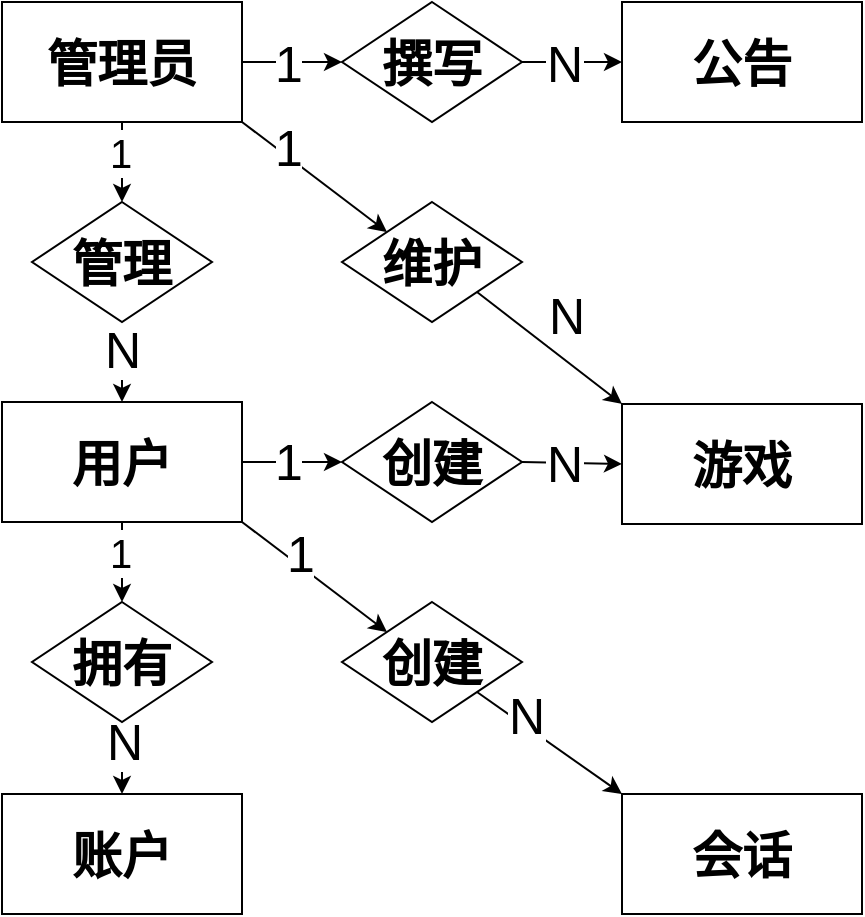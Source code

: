 <mxfile>
    <diagram id="LUYgUR6mbUMBfp7TSvP_" name="第 1 页">
        <mxGraphModel dx="604" dy="445" grid="1" gridSize="10" guides="1" tooltips="1" connect="1" arrows="1" fold="1" page="1" pageScale="1" pageWidth="827" pageHeight="1169" math="0" shadow="0">
            <root>
                <mxCell id="0"/>
                <mxCell id="1" parent="0"/>
                <mxCell id="19" value="" style="edgeStyle=none;html=1;fontSize=25;exitX=1;exitY=1;exitDx=0;exitDy=0;entryX=0;entryY=0;entryDx=0;entryDy=0;" parent="1" source="2" target="18" edge="1">
                    <mxGeometry relative="1" as="geometry">
                        <mxPoint x="170" y="680" as="sourcePoint"/>
                    </mxGeometry>
                </mxCell>
                <mxCell id="22" value="1" style="edgeLabel;html=1;align=center;verticalAlign=middle;resizable=0;points=[];fontSize=25;" parent="19" vertex="1" connectable="0">
                    <mxGeometry x="-0.4" y="-2" relative="1" as="geometry">
                        <mxPoint x="8" y="-3" as="offset"/>
                    </mxGeometry>
                </mxCell>
                <mxCell id="25" value="" style="edgeStyle=none;html=1;fontSize=25;exitX=1;exitY=0.5;exitDx=0;exitDy=0;entryX=0;entryY=0.5;entryDx=0;entryDy=0;" parent="1" source="29" target="30" edge="1">
                    <mxGeometry relative="1" as="geometry">
                        <mxPoint x="300" y="340" as="sourcePoint"/>
                        <mxPoint x="197.288" y="206.78" as="targetPoint"/>
                    </mxGeometry>
                </mxCell>
                <mxCell id="27" value="1" style="edgeLabel;html=1;align=center;verticalAlign=middle;resizable=0;points=[];fontSize=25;" parent="25" vertex="1" connectable="0">
                    <mxGeometry x="0.217" y="-1" relative="1" as="geometry">
                        <mxPoint x="-8" y="-1" as="offset"/>
                    </mxGeometry>
                </mxCell>
                <mxCell id="2" value="用户" style="rounded=0;whiteSpace=wrap;html=1;fontSize=25;fontStyle=1" parent="1" vertex="1">
                    <mxGeometry x="40" y="370" width="120" height="60" as="geometry"/>
                </mxCell>
                <mxCell id="3" value="账户" style="rounded=0;whiteSpace=wrap;html=1;fontSize=25;fontStyle=1" parent="1" vertex="1">
                    <mxGeometry x="40" y="566" width="120" height="60" as="geometry"/>
                </mxCell>
                <mxCell id="7" value="公告" style="rounded=0;whiteSpace=wrap;html=1;fontSize=25;fontStyle=1" parent="1" vertex="1">
                    <mxGeometry x="350" y="170" width="120" height="60" as="geometry"/>
                </mxCell>
                <mxCell id="9" value="会话" style="rounded=0;whiteSpace=wrap;html=1;fontSize=25;fontStyle=1" parent="1" vertex="1">
                    <mxGeometry x="350" y="566" width="120" height="60" as="geometry"/>
                </mxCell>
                <mxCell id="13" value="" style="edgeStyle=none;html=1;fontSize=25;exitX=0.5;exitY=1;exitDx=0;exitDy=0;" parent="1" source="11" target="3" edge="1">
                    <mxGeometry relative="1" as="geometry"/>
                </mxCell>
                <mxCell id="14" value="N" style="edgeLabel;html=1;align=center;verticalAlign=middle;resizable=0;points=[];fontSize=25;" parent="13" vertex="1" connectable="0">
                    <mxGeometry x="0.333" y="-3" relative="1" as="geometry">
                        <mxPoint x="4" y="-15" as="offset"/>
                    </mxGeometry>
                </mxCell>
                <mxCell id="11" value="拥有" style="rhombus;whiteSpace=wrap;html=1;fontSize=25;fontStyle=1" parent="1" vertex="1">
                    <mxGeometry x="55" y="470" width="90" height="60" as="geometry"/>
                </mxCell>
                <mxCell id="20" value="" style="edgeStyle=none;html=1;fontSize=25;exitX=1;exitY=1;exitDx=0;exitDy=0;entryX=0;entryY=0;entryDx=0;entryDy=0;" parent="1" source="18" target="9" edge="1">
                    <mxGeometry relative="1" as="geometry"/>
                </mxCell>
                <mxCell id="23" value="N" style="edgeLabel;html=1;align=center;verticalAlign=middle;resizable=0;points=[];fontSize=25;" parent="20" vertex="1" connectable="0">
                    <mxGeometry x="-0.579" y="-1" relative="1" as="geometry">
                        <mxPoint x="10" y="-1" as="offset"/>
                    </mxGeometry>
                </mxCell>
                <mxCell id="18" value="创建" style="rhombus;whiteSpace=wrap;html=1;fontSize=25;fontStyle=1" parent="1" vertex="1">
                    <mxGeometry x="210" y="470" width="90" height="60" as="geometry"/>
                </mxCell>
                <mxCell id="26" value="" style="edgeStyle=none;html=1;fontSize=25;exitX=1;exitY=0.5;exitDx=0;exitDy=0;" parent="1" source="30" target="7" edge="1">
                    <mxGeometry relative="1" as="geometry">
                        <mxPoint x="270.0" y="220" as="sourcePoint"/>
                    </mxGeometry>
                </mxCell>
                <mxCell id="28" value="N" style="edgeLabel;html=1;align=center;verticalAlign=middle;resizable=0;points=[];fontSize=25;" parent="26" vertex="1" connectable="0">
                    <mxGeometry x="0.283" relative="1" as="geometry">
                        <mxPoint x="-11" as="offset"/>
                    </mxGeometry>
                </mxCell>
                <mxCell id="29" value="管理员" style="rounded=0;whiteSpace=wrap;html=1;fontSize=25;fontStyle=1" vertex="1" parent="1">
                    <mxGeometry x="40" y="170" width="120" height="60" as="geometry"/>
                </mxCell>
                <mxCell id="30" value="撰写" style="rhombus;whiteSpace=wrap;html=1;fontSize=25;fontStyle=1" vertex="1" parent="1">
                    <mxGeometry x="210" y="170" width="90" height="60" as="geometry"/>
                </mxCell>
                <mxCell id="31" value="" style="edgeStyle=none;html=1;fontSize=25;exitX=0.5;exitY=1;exitDx=0;exitDy=0;entryX=0.5;entryY=0;entryDx=0;entryDy=0;" edge="1" parent="1" target="35" source="29">
                    <mxGeometry relative="1" as="geometry">
                        <mxPoint x="160" y="290.0" as="sourcePoint"/>
                        <mxPoint x="197.288" y="296.78" as="targetPoint"/>
                    </mxGeometry>
                </mxCell>
                <mxCell id="32" value="1" style="edgeLabel;html=1;align=center;verticalAlign=middle;resizable=0;points=[];fontSize=20;" vertex="1" connectable="0" parent="31">
                    <mxGeometry x="0.217" y="-1" relative="1" as="geometry">
                        <mxPoint y="-10" as="offset"/>
                    </mxGeometry>
                </mxCell>
                <mxCell id="33" value="" style="edgeStyle=none;html=1;fontSize=25;exitX=0.5;exitY=1;exitDx=0;exitDy=0;entryX=0.5;entryY=0;entryDx=0;entryDy=0;" edge="1" parent="1" source="35" target="2">
                    <mxGeometry relative="1" as="geometry">
                        <mxPoint x="270.0" y="310" as="sourcePoint"/>
                        <mxPoint x="350" y="290.0" as="targetPoint"/>
                    </mxGeometry>
                </mxCell>
                <mxCell id="34" value="N" style="edgeLabel;html=1;align=center;verticalAlign=middle;resizable=0;points=[];fontSize=25;" vertex="1" connectable="0" parent="33">
                    <mxGeometry x="0.283" relative="1" as="geometry">
                        <mxPoint y="-13" as="offset"/>
                    </mxGeometry>
                </mxCell>
                <mxCell id="35" value="管理" style="rhombus;whiteSpace=wrap;html=1;fontSize=25;fontStyle=1" vertex="1" parent="1">
                    <mxGeometry x="55" y="270" width="90" height="60" as="geometry"/>
                </mxCell>
                <mxCell id="36" value="" style="edgeStyle=none;html=1;fontSize=25;exitX=0.5;exitY=1;exitDx=0;exitDy=0;entryX=0.5;entryY=0;entryDx=0;entryDy=0;" edge="1" parent="1" source="2" target="11">
                    <mxGeometry relative="1" as="geometry">
                        <mxPoint x="110.0" y="240" as="sourcePoint"/>
                        <mxPoint x="110.0" y="280" as="targetPoint"/>
                    </mxGeometry>
                </mxCell>
                <mxCell id="37" value="1" style="edgeLabel;html=1;align=center;verticalAlign=middle;resizable=0;points=[];fontSize=20;" vertex="1" connectable="0" parent="36">
                    <mxGeometry x="0.217" y="-1" relative="1" as="geometry">
                        <mxPoint y="-10" as="offset"/>
                    </mxGeometry>
                </mxCell>
                <mxCell id="38" value="游戏" style="rounded=0;whiteSpace=wrap;html=1;fontSize=25;fontStyle=1" vertex="1" parent="1">
                    <mxGeometry x="350" y="371" width="120" height="60" as="geometry"/>
                </mxCell>
                <mxCell id="39" value="" style="edgeStyle=none;html=1;fontSize=25;entryX=0;entryY=0;entryDx=0;entryDy=0;exitX=1;exitY=1;exitDx=0;exitDy=0;" edge="1" parent="1" target="43" source="29">
                    <mxGeometry relative="1" as="geometry">
                        <mxPoint x="250" y="250" as="sourcePoint"/>
                    </mxGeometry>
                </mxCell>
                <mxCell id="40" value="1" style="edgeLabel;html=1;align=center;verticalAlign=middle;resizable=0;points=[];fontSize=25;" vertex="1" connectable="0" parent="39">
                    <mxGeometry x="-0.4" y="-2" relative="1" as="geometry">
                        <mxPoint x="2" y="-6" as="offset"/>
                    </mxGeometry>
                </mxCell>
                <mxCell id="41" value="" style="edgeStyle=none;html=1;fontSize=25;exitX=1;exitY=1;exitDx=0;exitDy=0;entryX=0;entryY=0;entryDx=0;entryDy=0;" edge="1" parent="1" source="43" target="38">
                    <mxGeometry relative="1" as="geometry">
                        <mxPoint x="350" y="310" as="targetPoint"/>
                    </mxGeometry>
                </mxCell>
                <mxCell id="42" value="N" style="edgeLabel;html=1;align=center;verticalAlign=middle;resizable=0;points=[];fontSize=25;" vertex="1" connectable="0" parent="41">
                    <mxGeometry x="-0.579" y="-1" relative="1" as="geometry">
                        <mxPoint x="29" y="-2" as="offset"/>
                    </mxGeometry>
                </mxCell>
                <mxCell id="43" value="维护" style="rhombus;whiteSpace=wrap;html=1;fontSize=25;fontStyle=1" vertex="1" parent="1">
                    <mxGeometry x="210" y="270" width="90" height="60" as="geometry"/>
                </mxCell>
                <mxCell id="44" value="" style="edgeStyle=none;html=1;fontSize=25;exitX=1;exitY=0.5;exitDx=0;exitDy=0;" edge="1" parent="1" target="48" source="2">
                    <mxGeometry relative="1" as="geometry">
                        <mxPoint x="160" y="430" as="sourcePoint"/>
                    </mxGeometry>
                </mxCell>
                <mxCell id="45" value="1" style="edgeLabel;html=1;align=center;verticalAlign=middle;resizable=0;points=[];fontSize=25;" vertex="1" connectable="0" parent="44">
                    <mxGeometry x="-0.4" y="-2" relative="1" as="geometry">
                        <mxPoint x="8" y="-3" as="offset"/>
                    </mxGeometry>
                </mxCell>
                <mxCell id="46" value="" style="edgeStyle=none;html=1;fontSize=25;exitX=1;exitY=0.5;exitDx=0;exitDy=0;entryX=0;entryY=0.5;entryDx=0;entryDy=0;" edge="1" parent="1" source="48" target="38">
                    <mxGeometry relative="1" as="geometry">
                        <mxPoint x="350" y="430" as="targetPoint"/>
                    </mxGeometry>
                </mxCell>
                <mxCell id="47" value="N" style="edgeLabel;html=1;align=center;verticalAlign=middle;resizable=0;points=[];fontSize=25;" vertex="1" connectable="0" parent="46">
                    <mxGeometry x="-0.579" y="-1" relative="1" as="geometry">
                        <mxPoint x="10" y="-1" as="offset"/>
                    </mxGeometry>
                </mxCell>
                <mxCell id="48" value="创建" style="rhombus;whiteSpace=wrap;html=1;fontSize=25;fontStyle=1" vertex="1" parent="1">
                    <mxGeometry x="210" y="370" width="90" height="60" as="geometry"/>
                </mxCell>
            </root>
        </mxGraphModel>
    </diagram>
</mxfile>